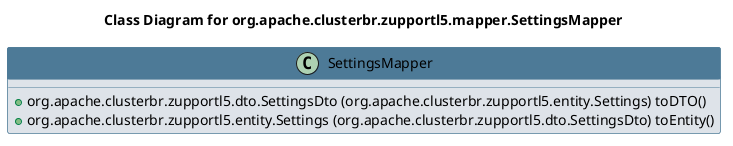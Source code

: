 @startuml 
skinparam class { 
 BackgroundColor #DEE3E9 
 ArrowColor #4D7A97 
 BorderColor #4D7A97 
}
left to right direction 
title Class Diagram for org.apache.clusterbr.zupportl5.mapper.SettingsMapper
skinparam titleBackgroundColor White
skinparam classHeaderBackgroundColor #4D7A97 
skinparam stereotypeCBackgroundColor #F8981D 

class SettingsMapper {
 + org.apache.clusterbr.zupportl5.dto.SettingsDto (org.apache.clusterbr.zupportl5.entity.Settings) toDTO()
 + org.apache.clusterbr.zupportl5.entity.Settings (org.apache.clusterbr.zupportl5.dto.SettingsDto) toEntity()
}
@enduml